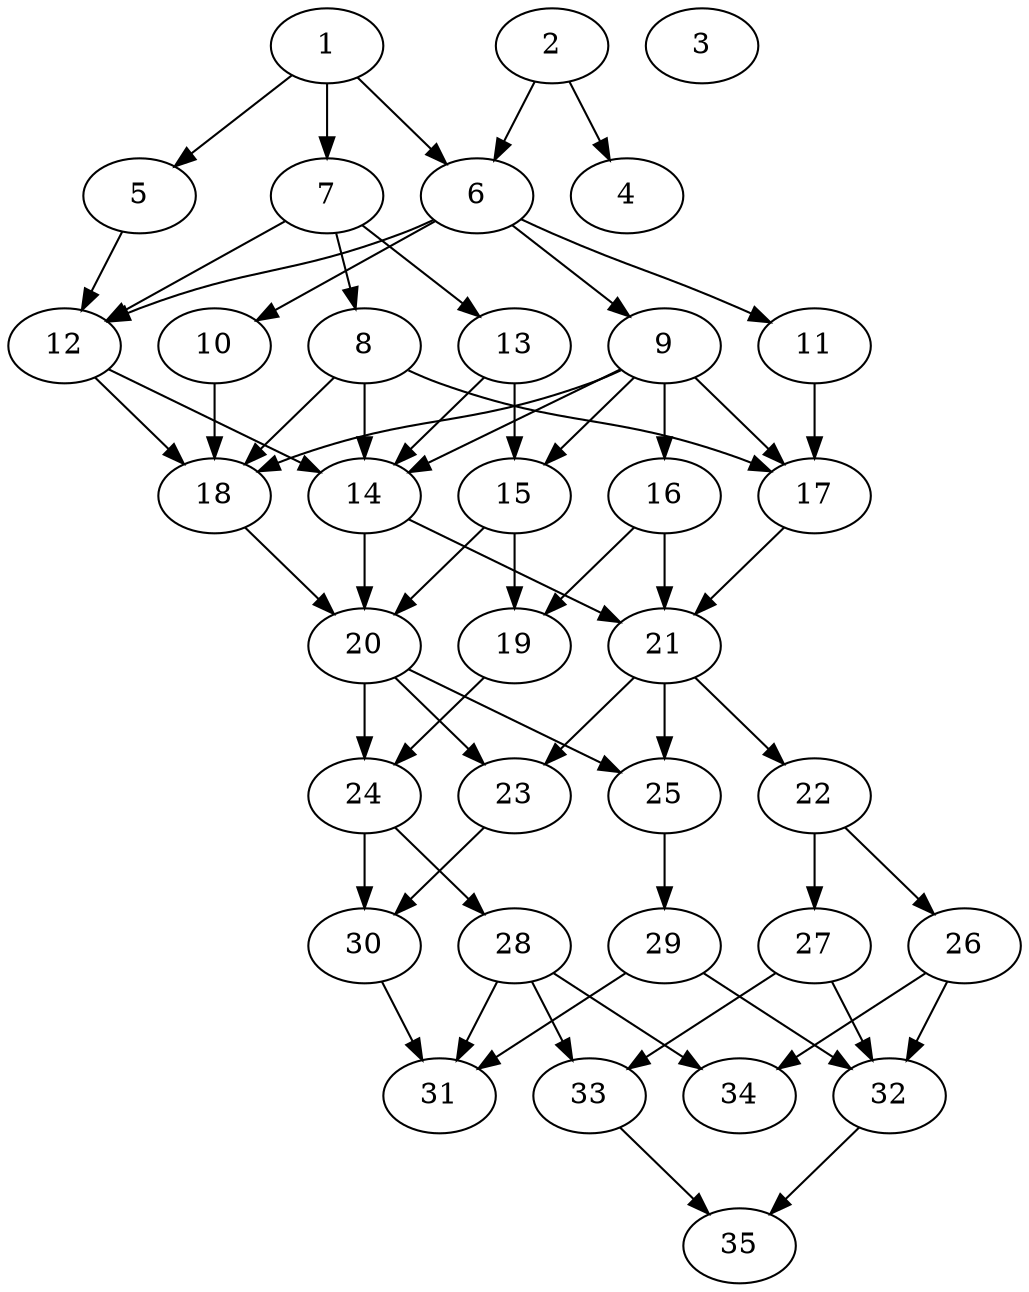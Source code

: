 // DAG automatically generated by daggen at Thu Oct  3 14:05:38 2019
// ./daggen --dot -n 35 --ccr 0.3 --fat 0.5 --regular 0.5 --density 0.6 --mindata 5242880 --maxdata 52428800 
digraph G {
  1 [size="139557547", alpha="0.20", expect_size="41867264"] 
  1 -> 5 [size ="41867264"]
  1 -> 6 [size ="41867264"]
  1 -> 7 [size ="41867264"]
  2 [size="85292373", alpha="0.02", expect_size="25587712"] 
  2 -> 4 [size ="25587712"]
  2 -> 6 [size ="25587712"]
  3 [size="21538133", alpha="0.01", expect_size="6461440"] 
  4 [size="57473707", alpha="0.20", expect_size="17242112"] 
  5 [size="113759573", alpha="0.09", expect_size="34127872"] 
  5 -> 12 [size ="34127872"]
  6 [size="117630293", alpha="0.01", expect_size="35289088"] 
  6 -> 9 [size ="35289088"]
  6 -> 10 [size ="35289088"]
  6 -> 11 [size ="35289088"]
  6 -> 12 [size ="35289088"]
  7 [size="26009600", alpha="0.12", expect_size="7802880"] 
  7 -> 8 [size ="7802880"]
  7 -> 12 [size ="7802880"]
  7 -> 13 [size ="7802880"]
  8 [size="128983040", alpha="0.18", expect_size="38694912"] 
  8 -> 14 [size ="38694912"]
  8 -> 17 [size ="38694912"]
  8 -> 18 [size ="38694912"]
  9 [size="90627413", alpha="0.02", expect_size="27188224"] 
  9 -> 14 [size ="27188224"]
  9 -> 15 [size ="27188224"]
  9 -> 16 [size ="27188224"]
  9 -> 17 [size ="27188224"]
  9 -> 18 [size ="27188224"]
  10 [size="156006400", alpha="0.08", expect_size="46801920"] 
  10 -> 18 [size ="46801920"]
  11 [size="102191787", alpha="0.19", expect_size="30657536"] 
  11 -> 17 [size ="30657536"]
  12 [size="98331307", alpha="0.09", expect_size="29499392"] 
  12 -> 14 [size ="29499392"]
  12 -> 18 [size ="29499392"]
  13 [size="110359893", alpha="0.16", expect_size="33107968"] 
  13 -> 14 [size ="33107968"]
  13 -> 15 [size ="33107968"]
  14 [size="121101653", alpha="0.16", expect_size="36330496"] 
  14 -> 20 [size ="36330496"]
  14 -> 21 [size ="36330496"]
  15 [size="117968213", alpha="0.13", expect_size="35390464"] 
  15 -> 19 [size ="35390464"]
  15 -> 20 [size ="35390464"]
  16 [size="32385707", alpha="0.12", expect_size="9715712"] 
  16 -> 19 [size ="9715712"]
  16 -> 21 [size ="9715712"]
  17 [size="36942507", alpha="0.00", expect_size="11082752"] 
  17 -> 21 [size ="11082752"]
  18 [size="128017067", alpha="0.14", expect_size="38405120"] 
  18 -> 20 [size ="38405120"]
  19 [size="109062827", alpha="0.20", expect_size="32718848"] 
  19 -> 24 [size ="32718848"]
  20 [size="121173333", alpha="0.18", expect_size="36352000"] 
  20 -> 23 [size ="36352000"]
  20 -> 24 [size ="36352000"]
  20 -> 25 [size ="36352000"]
  21 [size="25002667", alpha="0.12", expect_size="7500800"] 
  21 -> 22 [size ="7500800"]
  21 -> 23 [size ="7500800"]
  21 -> 25 [size ="7500800"]
  22 [size="18903040", alpha="0.14", expect_size="5670912"] 
  22 -> 26 [size ="5670912"]
  22 -> 27 [size ="5670912"]
  23 [size="90781013", alpha="0.17", expect_size="27234304"] 
  23 -> 30 [size ="27234304"]
  24 [size="58470400", alpha="0.05", expect_size="17541120"] 
  24 -> 28 [size ="17541120"]
  24 -> 30 [size ="17541120"]
  25 [size="29453653", alpha="0.05", expect_size="8836096"] 
  25 -> 29 [size ="8836096"]
  26 [size="129634987", alpha="0.18", expect_size="38890496"] 
  26 -> 32 [size ="38890496"]
  26 -> 34 [size ="38890496"]
  27 [size="64153600", alpha="0.11", expect_size="19246080"] 
  27 -> 32 [size ="19246080"]
  27 -> 33 [size ="19246080"]
  28 [size="65904640", alpha="0.20", expect_size="19771392"] 
  28 -> 31 [size ="19771392"]
  28 -> 33 [size ="19771392"]
  28 -> 34 [size ="19771392"]
  29 [size="173257387", alpha="0.17", expect_size="51977216"] 
  29 -> 31 [size ="51977216"]
  29 -> 32 [size ="51977216"]
  30 [size="173079893", alpha="0.12", expect_size="51923968"] 
  30 -> 31 [size ="51923968"]
  31 [size="158013440", alpha="0.18", expect_size="47404032"] 
  32 [size="92859733", alpha="0.14", expect_size="27857920"] 
  32 -> 35 [size ="27857920"]
  33 [size="45434880", alpha="0.02", expect_size="13630464"] 
  33 -> 35 [size ="13630464"]
  34 [size="19800747", alpha="0.03", expect_size="5940224"] 
  35 [size="55958187", alpha="0.17", expect_size="16787456"] 
}
